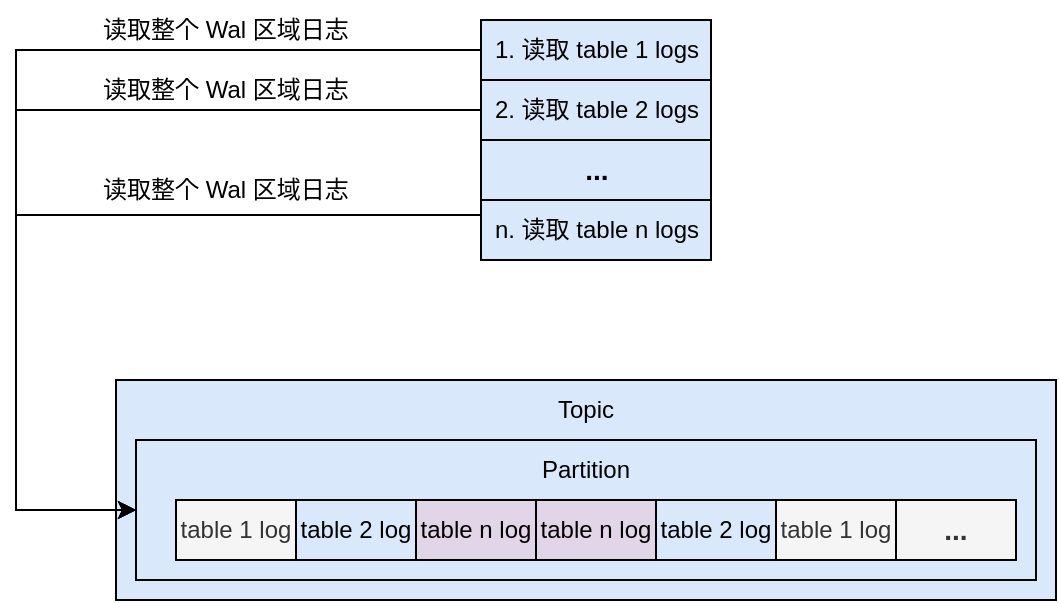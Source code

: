 <mxfile version="21.6.2" type="github">
  <diagram name="第 1 页" id="7BHzZXTAQn9wGE9KZMy-">
    <mxGraphModel dx="1287" dy="585" grid="1" gridSize="10" guides="1" tooltips="1" connect="1" arrows="1" fold="1" page="1" pageScale="1" pageWidth="827" pageHeight="1169" math="0" shadow="0">
      <root>
        <mxCell id="0" />
        <mxCell id="1" parent="0" />
        <mxCell id="enEq4ZjrOeqkit9ecf1z-11" value="" style="rounded=0;whiteSpace=wrap;html=1;fillColor=#dae8fc;strokeColor=#000000;" vertex="1" parent="1">
          <mxGeometry x="200" y="310" width="470" height="110" as="geometry" />
        </mxCell>
        <mxCell id="enEq4ZjrOeqkit9ecf1z-9" value="" style="rounded=0;whiteSpace=wrap;html=1;fillColor=#dae8fc;strokeColor=#000000;" vertex="1" parent="1">
          <mxGeometry x="210" y="340" width="450" height="70" as="geometry" />
        </mxCell>
        <mxCell id="enEq4ZjrOeqkit9ecf1z-1" value="table 1 log" style="rounded=0;whiteSpace=wrap;html=1;labelBackgroundColor=none;fillColor=#f5f5f5;strokeColor=#000000;fontColor=#333333;" vertex="1" parent="1">
          <mxGeometry x="230" y="370" width="60" height="30" as="geometry" />
        </mxCell>
        <mxCell id="enEq4ZjrOeqkit9ecf1z-2" value="table 2 log" style="rounded=0;whiteSpace=wrap;html=1;labelBackgroundColor=none;fillColor=#dae8fc;strokeColor=#000000;" vertex="1" parent="1">
          <mxGeometry x="290" y="370" width="60" height="30" as="geometry" />
        </mxCell>
        <mxCell id="enEq4ZjrOeqkit9ecf1z-3" value="table n log" style="rounded=0;whiteSpace=wrap;html=1;labelBackgroundColor=none;fillColor=#e1d5e7;strokeColor=#000000;" vertex="1" parent="1">
          <mxGeometry x="350" y="370" width="60" height="30" as="geometry" />
        </mxCell>
        <mxCell id="enEq4ZjrOeqkit9ecf1z-4" value="table n log" style="rounded=0;whiteSpace=wrap;html=1;labelBackgroundColor=none;fillColor=#e1d5e7;strokeColor=#000000;" vertex="1" parent="1">
          <mxGeometry x="410" y="370" width="60" height="30" as="geometry" />
        </mxCell>
        <mxCell id="enEq4ZjrOeqkit9ecf1z-5" value="table 2 log" style="rounded=0;whiteSpace=wrap;html=1;labelBackgroundColor=none;fillColor=#dae8fc;strokeColor=#000000;" vertex="1" parent="1">
          <mxGeometry x="470" y="370" width="60" height="30" as="geometry" />
        </mxCell>
        <mxCell id="enEq4ZjrOeqkit9ecf1z-6" value="table 1 log" style="rounded=0;whiteSpace=wrap;html=1;labelBackgroundColor=none;fillColor=#f5f5f5;strokeColor=#000000;fontColor=#333333;" vertex="1" parent="1">
          <mxGeometry x="530" y="370" width="60" height="30" as="geometry" />
        </mxCell>
        <mxCell id="enEq4ZjrOeqkit9ecf1z-7" value="&lt;b&gt;&lt;font style=&quot;font-size: 14px;&quot;&gt;...&lt;/font&gt;&lt;/b&gt;" style="rounded=0;whiteSpace=wrap;html=1;labelBackgroundColor=none;fillColor=#f5f5f5;strokeColor=#000000;fontColor=#333333;" vertex="1" parent="1">
          <mxGeometry x="590" y="370" width="60" height="30" as="geometry" />
        </mxCell>
        <mxCell id="enEq4ZjrOeqkit9ecf1z-10" value="Partition" style="text;html=1;strokeColor=none;fillColor=none;align=center;verticalAlign=middle;whiteSpace=wrap;rounded=0;" vertex="1" parent="1">
          <mxGeometry x="405" y="340" width="60" height="30" as="geometry" />
        </mxCell>
        <mxCell id="enEq4ZjrOeqkit9ecf1z-12" value="Topic" style="text;html=1;strokeColor=none;fillColor=none;align=center;verticalAlign=middle;whiteSpace=wrap;rounded=0;" vertex="1" parent="1">
          <mxGeometry x="405" y="310" width="60" height="30" as="geometry" />
        </mxCell>
        <mxCell id="enEq4ZjrOeqkit9ecf1z-17" style="edgeStyle=orthogonalEdgeStyle;rounded=0;orthogonalLoop=1;jettySize=auto;html=1;exitX=0;exitY=0.5;exitDx=0;exitDy=0;entryX=0;entryY=0.5;entryDx=0;entryDy=0;" edge="1" parent="1" source="enEq4ZjrOeqkit9ecf1z-13" target="enEq4ZjrOeqkit9ecf1z-9">
          <mxGeometry relative="1" as="geometry">
            <Array as="points">
              <mxPoint x="150" y="145" />
              <mxPoint x="150" y="375" />
            </Array>
          </mxGeometry>
        </mxCell>
        <mxCell id="enEq4ZjrOeqkit9ecf1z-13" value="1. 读取 table 1 logs" style="rounded=0;whiteSpace=wrap;html=1;fillColor=#dae8fc;strokeColor=#000000;" vertex="1" parent="1">
          <mxGeometry x="382.5" y="130" width="115" height="30" as="geometry" />
        </mxCell>
        <mxCell id="enEq4ZjrOeqkit9ecf1z-18" style="edgeStyle=orthogonalEdgeStyle;rounded=0;orthogonalLoop=1;jettySize=auto;html=1;exitX=0;exitY=0.5;exitDx=0;exitDy=0;entryX=0;entryY=0.5;entryDx=0;entryDy=0;" edge="1" parent="1" source="enEq4ZjrOeqkit9ecf1z-14" target="enEq4ZjrOeqkit9ecf1z-9">
          <mxGeometry relative="1" as="geometry">
            <Array as="points">
              <mxPoint x="150" y="175" />
              <mxPoint x="150" y="375" />
            </Array>
          </mxGeometry>
        </mxCell>
        <mxCell id="enEq4ZjrOeqkit9ecf1z-14" value="2. 读取 table 2 logs" style="rounded=0;whiteSpace=wrap;html=1;fillColor=#dae8fc;strokeColor=#000000;" vertex="1" parent="1">
          <mxGeometry x="382.5" y="160" width="115" height="30" as="geometry" />
        </mxCell>
        <mxCell id="enEq4ZjrOeqkit9ecf1z-15" value="&lt;font style=&quot;font-size: 14px;&quot;&gt;&lt;b&gt;...&lt;/b&gt;&lt;/font&gt;" style="rounded=0;whiteSpace=wrap;html=1;fillColor=#dae8fc;strokeColor=#000000;" vertex="1" parent="1">
          <mxGeometry x="382.5" y="190" width="115" height="30" as="geometry" />
        </mxCell>
        <mxCell id="enEq4ZjrOeqkit9ecf1z-19" style="edgeStyle=orthogonalEdgeStyle;rounded=0;orthogonalLoop=1;jettySize=auto;html=1;exitX=0;exitY=0.25;exitDx=0;exitDy=0;entryX=0;entryY=0.5;entryDx=0;entryDy=0;" edge="1" parent="1" source="enEq4ZjrOeqkit9ecf1z-16" target="enEq4ZjrOeqkit9ecf1z-9">
          <mxGeometry relative="1" as="geometry">
            <Array as="points">
              <mxPoint x="150" y="228" />
              <mxPoint x="150" y="375" />
            </Array>
          </mxGeometry>
        </mxCell>
        <mxCell id="enEq4ZjrOeqkit9ecf1z-16" value="n. 读取 table n logs" style="rounded=0;whiteSpace=wrap;html=1;fillColor=#dae8fc;strokeColor=#000000;" vertex="1" parent="1">
          <mxGeometry x="382.5" y="220" width="115" height="30" as="geometry" />
        </mxCell>
        <mxCell id="enEq4ZjrOeqkit9ecf1z-20" value="读取整个 Wal 区域日志" style="text;html=1;strokeColor=none;fillColor=none;align=center;verticalAlign=middle;whiteSpace=wrap;rounded=0;" vertex="1" parent="1">
          <mxGeometry x="190" y="120" width="130" height="30" as="geometry" />
        </mxCell>
        <mxCell id="enEq4ZjrOeqkit9ecf1z-21" value="读取整个 Wal 区域日志" style="text;html=1;strokeColor=none;fillColor=none;align=center;verticalAlign=middle;whiteSpace=wrap;rounded=0;" vertex="1" parent="1">
          <mxGeometry x="190" y="150" width="130" height="30" as="geometry" />
        </mxCell>
        <mxCell id="enEq4ZjrOeqkit9ecf1z-22" value="读取整个 Wal 区域日志" style="text;html=1;strokeColor=none;fillColor=none;align=center;verticalAlign=middle;whiteSpace=wrap;rounded=0;" vertex="1" parent="1">
          <mxGeometry x="190" y="200" width="130" height="30" as="geometry" />
        </mxCell>
      </root>
    </mxGraphModel>
  </diagram>
</mxfile>
